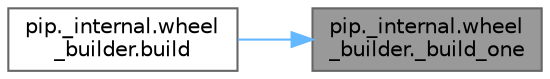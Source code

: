 digraph "pip._internal.wheel_builder._build_one"
{
 // LATEX_PDF_SIZE
  bgcolor="transparent";
  edge [fontname=Helvetica,fontsize=10,labelfontname=Helvetica,labelfontsize=10];
  node [fontname=Helvetica,fontsize=10,shape=box,height=0.2,width=0.4];
  rankdir="RL";
  Node1 [id="Node000001",label="pip._internal.wheel\l_builder._build_one",height=0.2,width=0.4,color="gray40", fillcolor="grey60", style="filled", fontcolor="black",tooltip=" "];
  Node1 -> Node2 [id="edge1_Node000001_Node000002",dir="back",color="steelblue1",style="solid",tooltip=" "];
  Node2 [id="Node000002",label="pip._internal.wheel\l_builder.build",height=0.2,width=0.4,color="grey40", fillcolor="white", style="filled",URL="$namespacepip_1_1__internal_1_1wheel__builder.html#a4463ec86fc47d1a51a9a543304e9613b",tooltip=" "];
}
